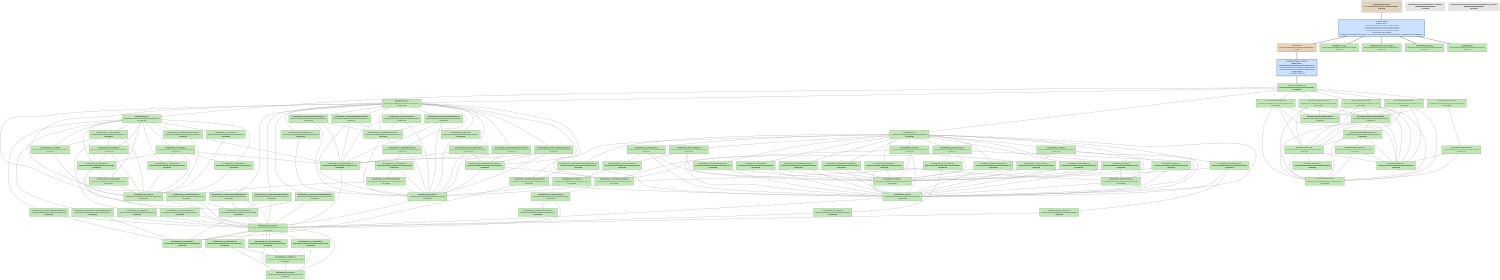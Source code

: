 digraph iteleo {
   size = "10.000000,8.500000";
   concentrate = false;

   node [ shape = box, style = filled, color = "0.3 0.5 0.6", fillcolor = "0.3 0.2 0.9", fontname = "Monaco", fontsize = "9" ];
   n00001 [ label = "Development/iteleo\n411236c62bf61ee01643ade7d3cff28c\nMissing", color = "0.1 0.5 0.5", fillcolor = "0.1 0.2 0.9", peripheries = 3 ];
   n00002 [ label = "ppc/iteleo.o\n6bba5a3360e6d7750b0ab3adf92be6c8\nMissing", color = "0.1 0.5 0.5", fillcolor = "0.1 0.2 0.9" ];
   n00003 [ label = "Mac OS X/iteleo.cpp\n0000000042ba65060000000000003986\nUpToDate" ];
   n00004 [ label = "lib/libstdc++.a[C]\n0000000042b7ceda00000000002d44f8\nUpToDate" ];
   n00005 [ label = "lib/libteleolib_macos_x.a[C]\n0000000042ba65060000000000067418\nUpToDate" ];
   n00006 [ label = "lib/libceheap2.a[C]\n0000000042ba6501000000000079c5e0\nUpToDate" ];
   n00007 [ label = "lib/libidk.a[C]\n0000000042ba650200000000002b8c48\nUpToDate" ];
   n00008 [ label = "<postprocessing_dependency_collector>\nffffffffffffffffffffffffffffffff\nUnknown", color = "0.0 0.0 0.5", fillcolor = "0.0 0.0 0.9", style = "filled,dashed" ];
   n00009 [ label = "<postprocessing_permissions_dependency_collector>\nffffffffffffffffffffffffffffffff\nUnknown", color = "0.0 0.0 0.5", fillcolor = "0.0 0.0 0.9", style = "filled,dashed" ];
   n00010 [ label = "include/idk_io.h\n0000000042ba65000000000000000498\nUpToDate" ];
   n00011 [ label = "include/idk_th.h\n0000000042ba650000000000000003ac\nUpToDate" ];
   n00012 [ label = "include/eh2.h\n0000000042ba65000000000000000923\nUpToDate" ];
   n00013 [ label = "include/TeleoMioAin.h\n0000000042ba65060000000000001de6\nUpToDate" ];
   n00014 [ label = "include/TeleoMioDin.h\n0000000042ba65060000000000001035\nUpToDate" ];
   n00015 [ label = "include/TeleoMioPwm.h\n0000000042ba6506000000000000107b\nUpToDate" ];
   n00016 [ label = "include/TeleoMioDout.h\n0000000042ba65060000000000000aed\nUpToDate" ];
   n00017 [ label = "include/TeleoEasy.h\n0000000042ba65060000000000000886\nUpToDate" ];
   n00018 [ label = "include/idk_io_IByteInStream.h\n0000000042ba650000000000000004d5\nUpToDate" ];
   n00019 [ label = "include/idk_io_IByteOutStream.h\n0000000042ba6500000000000000054c\nUpToDate" ];
   n00020 [ label = "include/idk_io_RealByteInStream.h\n0000000042ba6500000000000000041d\nUpToDate" ];
   n00021 [ label = "include/idk_io_RealByteOutStream.h\n0000000042ba65000000000000000428\nUpToDate" ];
   n00022 [ label = "include/idk_io_ByteArrayInStream.h\n0000000042ba650000000000000007ff\nUpToDate" ];
   n00023 [ label = "include/idk_io_ByteArrayOutStream.h\n0000000042ba650000000000000006f8\nUpToDate" ];
   n00024 [ label = "include/idk_io_ByteBufferInStream.h\n0000000042ba65000000000000000d0d\nUpToDate" ];
   n00025 [ label = "include/idk_io_ByteBufferOutStream.h\n0000000042ba65000000000000000c1d\nUpToDate" ];
   n00026 [ label = "include/idk_io_ByteLoggingInStream.h\n0000000042ba65000000000000000580\nUpToDate" ];
   n00027 [ label = "include/idk_io_FileInStream.h\n0000000042ba65000000000000000f38\nUpToDate" ];
   n00028 [ label = "include/idk_io_FileOutStream.h\n0000000042ba65000000000000000ecd\nUpToDate" ];
   n00029 [ label = "include/idk_io_LineReader.h\n0000000042ba65000000000000000439\nUpToDate" ];
   n00030 [ label = "include/idk_io_FileUtil.h\n0000000042ba650000000000000005a7\nUpToDate" ];
   n00031 [ label = "include/idk_io_IOException.h\n0000000042ba650000000000000002ab\nUpToDate" ];
   n00032 [ label = "include/idk_io_EOFException.h\n0000000042ba650000000000000002b8\nUpToDate" ];
   n00033 [ label = "include/idk_io_InterruptedIOException.h\n0000000042ba65000000000000000303\nUpToDate" ];
   n00034 [ label = "include/idk_io_TimedoutIOException.h\n0000000042ba650000000000000002cd\nUpToDate" ];
   n00035 [ label = "include/idk_io_FileNotFoundException.h\n0000000042ba650000000000000002de\nUpToDate" ];
   n00036 [ label = "include/idk_io_Types.h\n0000000042ba6500000000000000056b\nUpToDate" ];
   n00037 [ label = "include/idk_io_ITInStream.h\n0000000042ba650000000000000009af\nUpToDate" ];
   n00038 [ label = "include/idk_ut_Types.h\n0000000042ba65000000000000000838\nUpToDate" ];
   n00039 [ label = "include/idk_ut_Base.h\n0000000042ba6500000000000000142f\nUpToDate" ];
   n00040 [ label = "include/idk_ut_RealObject.h\n0000000042ba65000000000000000840\nUpToDate" ];
   n00041 [ label = "include/idk_ut_TProxyObject.h\n0000000042ba650000000000000021d9\nUpToDate" ];
   n00042 [ label = "include/idk_ut_TSharedPtr.h\n0000000042ba65000000000000001c32\nUpToDate" ];
   n00043 [ label = "include/idk_ut_Exception.h\n0000000042ba65000000000000000ee3\nUpToDate" ];
   n00044 [ label = "include/idk_ut_Object.h\n0000000042ba650000000000000016a0\nUpToDate" ];
   n00045 [ label = "include/idk_io_ITInStreamImpl.h\n0000000042ba65000000000000000474\nUpToDate" ];
   n00046 [ label = "include/idk_io_ITOutStream.h\n0000000042ba650000000000000008e6\nUpToDate" ];
   n00047 [ label = "include/idk_io_ITOutStreamImpl.h\n0000000042ba65000000000000000425\nUpToDate" ];
   n00048 [ label = "include/idk_ut_BridgeObject.h\n0000000042ba650000000000000014d8\nUpToDate" ];
   n00049 [ label = "include/idk_th_ILockable.h\n0000000042ba65000000000000000421\nUpToDate" ];
   n00050 [ label = "include/idk_th_IRunnable.h\n0000000042ba65000000000000000324\nUpToDate" ];
   n00051 [ label = "include/idk_th_Lockable.h\n0000000042ba650000000000000006a2\nUpToDate" ];
   n00052 [ label = "include/idk_th_Locker.h\n0000000042ba6500000000000000058a\nUpToDate" ];
   n00053 [ label = "include/idk_th_Unlocker.h\n0000000042ba6500000000000000045b\nUpToDate" ];
   n00054 [ label = "include/idk_th_Monitor.h\n0000000042ba65000000000000000d8d\nUpToDate" ];
   n00055 [ label = "include/idk_th_Thread.h\n0000000042ba6500000000000000129e\nUpToDate" ];
   n00056 [ label = "include/idk_th_SinglePooledThread.h\n0000000042ba65000000000000000b15\nUpToDate" ];
   n00057 [ label = "include/idk_th_TMTQueue.h\n0000000042ba65000000000000000f27\nUpToDate" ];
   n00058 [ label = "include/idk_th_ThreadUtil.h\n0000000042ba650000000000000005bb\nUpToDate" ];
   n00059 [ label = "include/idk_th_InterruptedException.h\n0000000042ba6500000000000000038f\nUpToDate" ];
   n00060 [ label = "include/idk_th_MonitorTimedoutException.h\n0000000042ba65000000000000000307\nUpToDate" ];
   n00061 [ label = "include/idk_th_Types.h\n0000000042ba650000000000000003da\nUpToDate" ];
   n00062 [ label = "include/idk_ut_TUnsharedPtr.h\n0000000042ba65000000000000000b4a\nUpToDate" ];
   n00063 [ label = "include/idk_ut_TQueue.h\n0000000042ba650000000000000007da\nUpToDate" ];
   n00064 [ label = "include/eh2_Base.h\n0000000042ba65000000000000000586\nUpToDate" ];
   n00065 [ label = "include/eh2_Consts.h\n0000000042ba65000000000000000392\nUpToDate" ];
   n00066 [ label = "include/eh2_Event.h\n0000000042ba65000000000000003f4a\nUpToDate" ];
   n00067 [ label = "include/eh2_EventCollection.h\n0000000042ba6500000000000000061d\nUpToDate" ];
   n00068 [ label = "include/eh2_EventHeap.h\n0000000042ba65000000000000003fb1\nUpToDate" ];
   n00069 [ label = "include/eh2_Connection.h\n0000000042ba65000000000000000f4e\nUpToDate" ];
   n00070 [ label = "include/eh2_EventHeapFactory.h\n0000000042ba65000000000000001784\nUpToDate" ];
   n00071 [ label = "include/eh2_EventHeapException.h\n0000000042ba650000000000000002e4\nUpToDate" ];
   n00072 [ label = "include/eh2_EventHeapProtocolException.h\n0000000042ba650000000000000003a6\nUpToDate" ];
   n00073 [ label = "include/eh2_EventRegistration.h\n0000000042ba65000000000000000a06\nUpToDate" ];
   n00074 [ label = "include/eh2_ConnectErrorHandler.h\n0000000042ba65000000000000001056\nUpToDate" ];
   n00075 [ label = "include/eh2_ErrorContext.h\n0000000042ba6500000000000000065b\nUpToDate" ];
   n00076 [ label = "include/eh2_EventToXML.h\n0000000042ba6500000000000000075f\nUpToDate" ];
   n00077 [ label = "include/eh2_Field.h\n0000000042ba65000000000000001cfd\nUpToDate" ];
   n00078 [ label = "include/eh2_IFieldIterator.h\n0000000042ba6500000000000000050e\nUpToDate" ];
   n00079 [ label = "include/eh2_FieldType.h\n0000000042ba650000000000000008dc\nUpToDate" ];
   n00080 [ label = "include/eh2_FieldValue.h\n0000000042ba65000000000000000da7\nUpToDate" ];
   n00081 [ label = "include/eh2_Tracer.h\n0000000042ba65000000000000000735\nUpToDate" ];
   n00082 [ label = "include/eh2_EventConsts.h\n0000000042ba650000000000000009a9\nUpToDate" ];
   n00083 [ label = "include/eh2_TracerConsts.h\n0000000042ba650000000000000003b8\nUpToDate" ];
   n00084 [ label = "include/eh2_Types.h\n0000000042ba650000000000000005fb\nUpToDate" ];
   n00085 [ label = "include/idk_ne_SocketAddress.h\n0000000042ba650000000000000006b5\nUpToDate" ];
   n00086 [ label = "include/idk_ne_Types.h\n0000000042ba6500000000000000047f\nUpToDate" ];
   n00087 [ label = "include/idk_xm_XmlWriter.h\n0000000042ba65000000000000000e01\nUpToDate" ];
   n00088 [ label = "include/idk_xm_Types.h\n0000000042ba6500000000000000022f\nUpToDate" ];
   n00089 [ label = "include/idk_ut_ITIterator.h\n0000000042ba650000000000000003b6\nUpToDate" ];
   n00090 [ label = "include/TeleoTypes.h\n0000000042ba65060000000000000239\nUpToDate" ];
   n00091 [ label = "include/TeleoDeviceManager.h\n0000000042ba650600000000000026de\nUpToDate" ];
   n00092 [ label = "include/TeleoError.h\n0000000042ba650600000000000004a5\nUpToDate" ];
   n00093 [ label = "include/TeleoUtil.h\n0000000042ba65060000000000001406\nUpToDate" ];
   n00094 [ label = "include/TeleoModuleDefines.h\n0000000042ba650600000000000002cc\nUpToDate" ];
   n00095 [ label = "include/TeleoModuleManager.h\n0000000042ba650600000000000048cc\nUpToDate" ];
   n00096 [ label = "include/TeleoChannel.h\n0000000042ba65060000000000002826\nUpToDate" ];
   n00097 [ label = "include/TeleoData.h\n0000000042ba6506000000000000068e\nUpToDate" ];
   n00098 [ label = "include/TeleoInterface.h\n0000000042ba65060000000000000e2e\nUpToDate" ];

   node [ shape = box, style = "filled,bold", color = "0.7 0.5 0.7", fillcolor = "0.7 0.2 1.0", fontname = "Monaco", fontsize = "9" ];
   c00001 [ label = "CompileC iteleo.o <wt:4>\nwaitCount: 0\n00000000000000000000000000007cd2\n^ 6bba5a3360e6d7750b0ab3adf92b9a1a\n= 6bba5a3360e6d7750b0ab3adf92be6c8\nNeedsToRun\n1 output is missing", color = "0.6 0.5 0.7", fillcolor = "0.6 0.2 1.0" ];
   c00002 [ label = "Ld iteleo <wt:4>\nwaitCount: 0\n6bba5a3360eb7caa0b0ab3adf9529f80\n^ 2aa86cf54b1d624a1d491e4a2a9d6d0c\n= 411236c62bf61ee01643ade7d3cff28c\nIndirectlyNeedsToRun\nNeeds to run because at least one of the inputs to the command are scheduled to be updated.", color = "0.6 0.5 0.7", fillcolor = "0.6 0.2 1.0" ];

   edge [ style = solid, color = black, arrowhead = none, arrowtail = normal ];
   n00001 -> { c00002 };
   n00002 -> { c00001 };
   c00001 -> { n00003 };
   c00002 -> { n00002 n00004 n00005 n00006 n00007 };

   edge [ style = solid, color = gray60, arrowhead = none, arrowtail = normal ];
   n00003 -> { n00010 n00011 n00012 n00013 n00014 n00015 n00016 n00017 };
   n00010 -> { n00018 n00019 n00020 n00021 n00022 n00023 n00024 n00025 n00026 n00027 n00028 n00029 n00030 n00031 n00032 n00033 n00034 n00035 };
   n00011 -> { n00049 n00050 n00051 n00052 n00053 n00054 n00055 n00056 n00057 n00058 n00059 n00060 };
   n00012 -> { n00064 n00065 n00066 n00067 n00068 n00069 n00070 n00071 n00072 n00073 n00074 n00075 n00076 n00077 n00078 n00079 n00080 n00081 };
   n00013 -> { n00090 n00091 n00092 n00093 n00094 };
   n00014 -> { n00090 n00091 n00092 n00093 n00094 };
   n00015 -> { n00090 n00091 n00092 n00093 n00094 };
   n00016 -> { n00090 n00091 n00092 n00093 n00094 };
   n00017 -> { n00098 n00091 };
   n00018 -> { n00036 n00037 };
   n00019 -> { n00036 n00046 };
   n00020 -> { n00036 n00018 };
   n00021 -> { n00036 n00019 };
   n00022 -> { n00036 n00048 n00020 };
   n00023 -> { n00036 n00048 n00021 };
   n00024 -> { n00036 n00048 n00020 };
   n00025 -> { n00036 n00048 n00021 };
   n00026 -> { n00036 n00048 n00020 };
   n00027 -> { n00036 n00048 n00020 };
   n00028 -> { n00036 n00048 n00021 };
   n00029 -> { n00036 };
   n00030 -> { n00036 };
   n00031 -> { n00038 n00043 };
   n00032 -> { n00038 n00031 };
   n00033 -> { n00038 n00031 };
   n00034 -> { n00038 n00031 };
   n00035 -> { n00038 n00031 };
   n00036 -> { n00038 };
   n00037 -> { n00036 n00045 };
   n00038 -> { n00039 n00040 n00041 n00042 n00043 };
   n00040 -> { n00039 n00044 };
   n00041 -> { n00039 n00044 n00038 };
   n00042 -> { n00039 n00044 };
   n00043 -> { n00038 };
   n00044 -> { n00039 };
   n00045 -> { n00036 n00032 };
   n00046 -> { n00038 n00047 };
   n00047 -> { n00046 };
   n00048 -> { n00038 n00048 };
   n00049 -> { n00061 };
   n00050 -> { n00061 };
   n00051 -> { n00061 n00049 n00062 };
   n00052 -> { n00061 };
   n00053 -> { n00061 };
   n00054 -> { n00061 n00051 };
   n00055 -> { n00061 n00048 n00050 n00058 n00051 };
   n00056 -> { n00061 n00048 n00055 };
   n00057 -> { n00061 n00063 n00054 n00052 };
   n00058 -> { n00061 };
   n00059 -> { n00038 n00043 };
   n00060 -> { n00038 n00043 };
   n00061 -> { n00038 };
   n00062 -> { n00038 };
   n00063 -> { n00038 };
   n00064 -> { n00038 };
   n00065 -> { n00064 n00082 n00083 };
   n00066 -> { n00064 n00084 n00082 };
   n00067 -> { n00064 n00084 };
   n00068 -> { n00064 n00084 };
   n00069 -> { n00064 n00084 n00085 };
   n00070 -> { n00064 n00084 };
   n00071 -> { n00064 n00043 };
   n00072 -> { n00064 n00071 };
   n00073 -> { n00064 n00084 };
   n00074 -> { n00064 n00084 };
   n00075 -> { n00064 n00084 n00085 };
   n00076 -> { n00064 n00084 n00019 n00087 };
   n00077 -> { n00064 n00084 n00082 };
   n00078 -> { n00064 n00084 n00089 };
   n00079 -> { n00064 n00084 };
   n00080 -> { n00064 n00084 n00082 };
   n00081 -> { n00064 n00084 n00083 n00019 };
   n00082 -> { n00064 };
   n00083 -> { n00064 n00084 };
   n00084 -> { n00064 };
   n00085 -> { n00086 };
   n00086 -> { n00036 };
   n00087 -> { n00088 n00019 };
   n00088 -> { n00038 };
   n00089 -> { n00038 };
   n00091 -> { n00090 n00095 n00092 n00093 };
   n00093 -> { n00090 n00097 n00092 };
   n00095 -> { n00090 n00096 n00092 n00093 };
   n00096 -> { n00090 n00092 };
   n00097 -> { n00090 };
   n00098 -> { n00092 n00090 };
}
